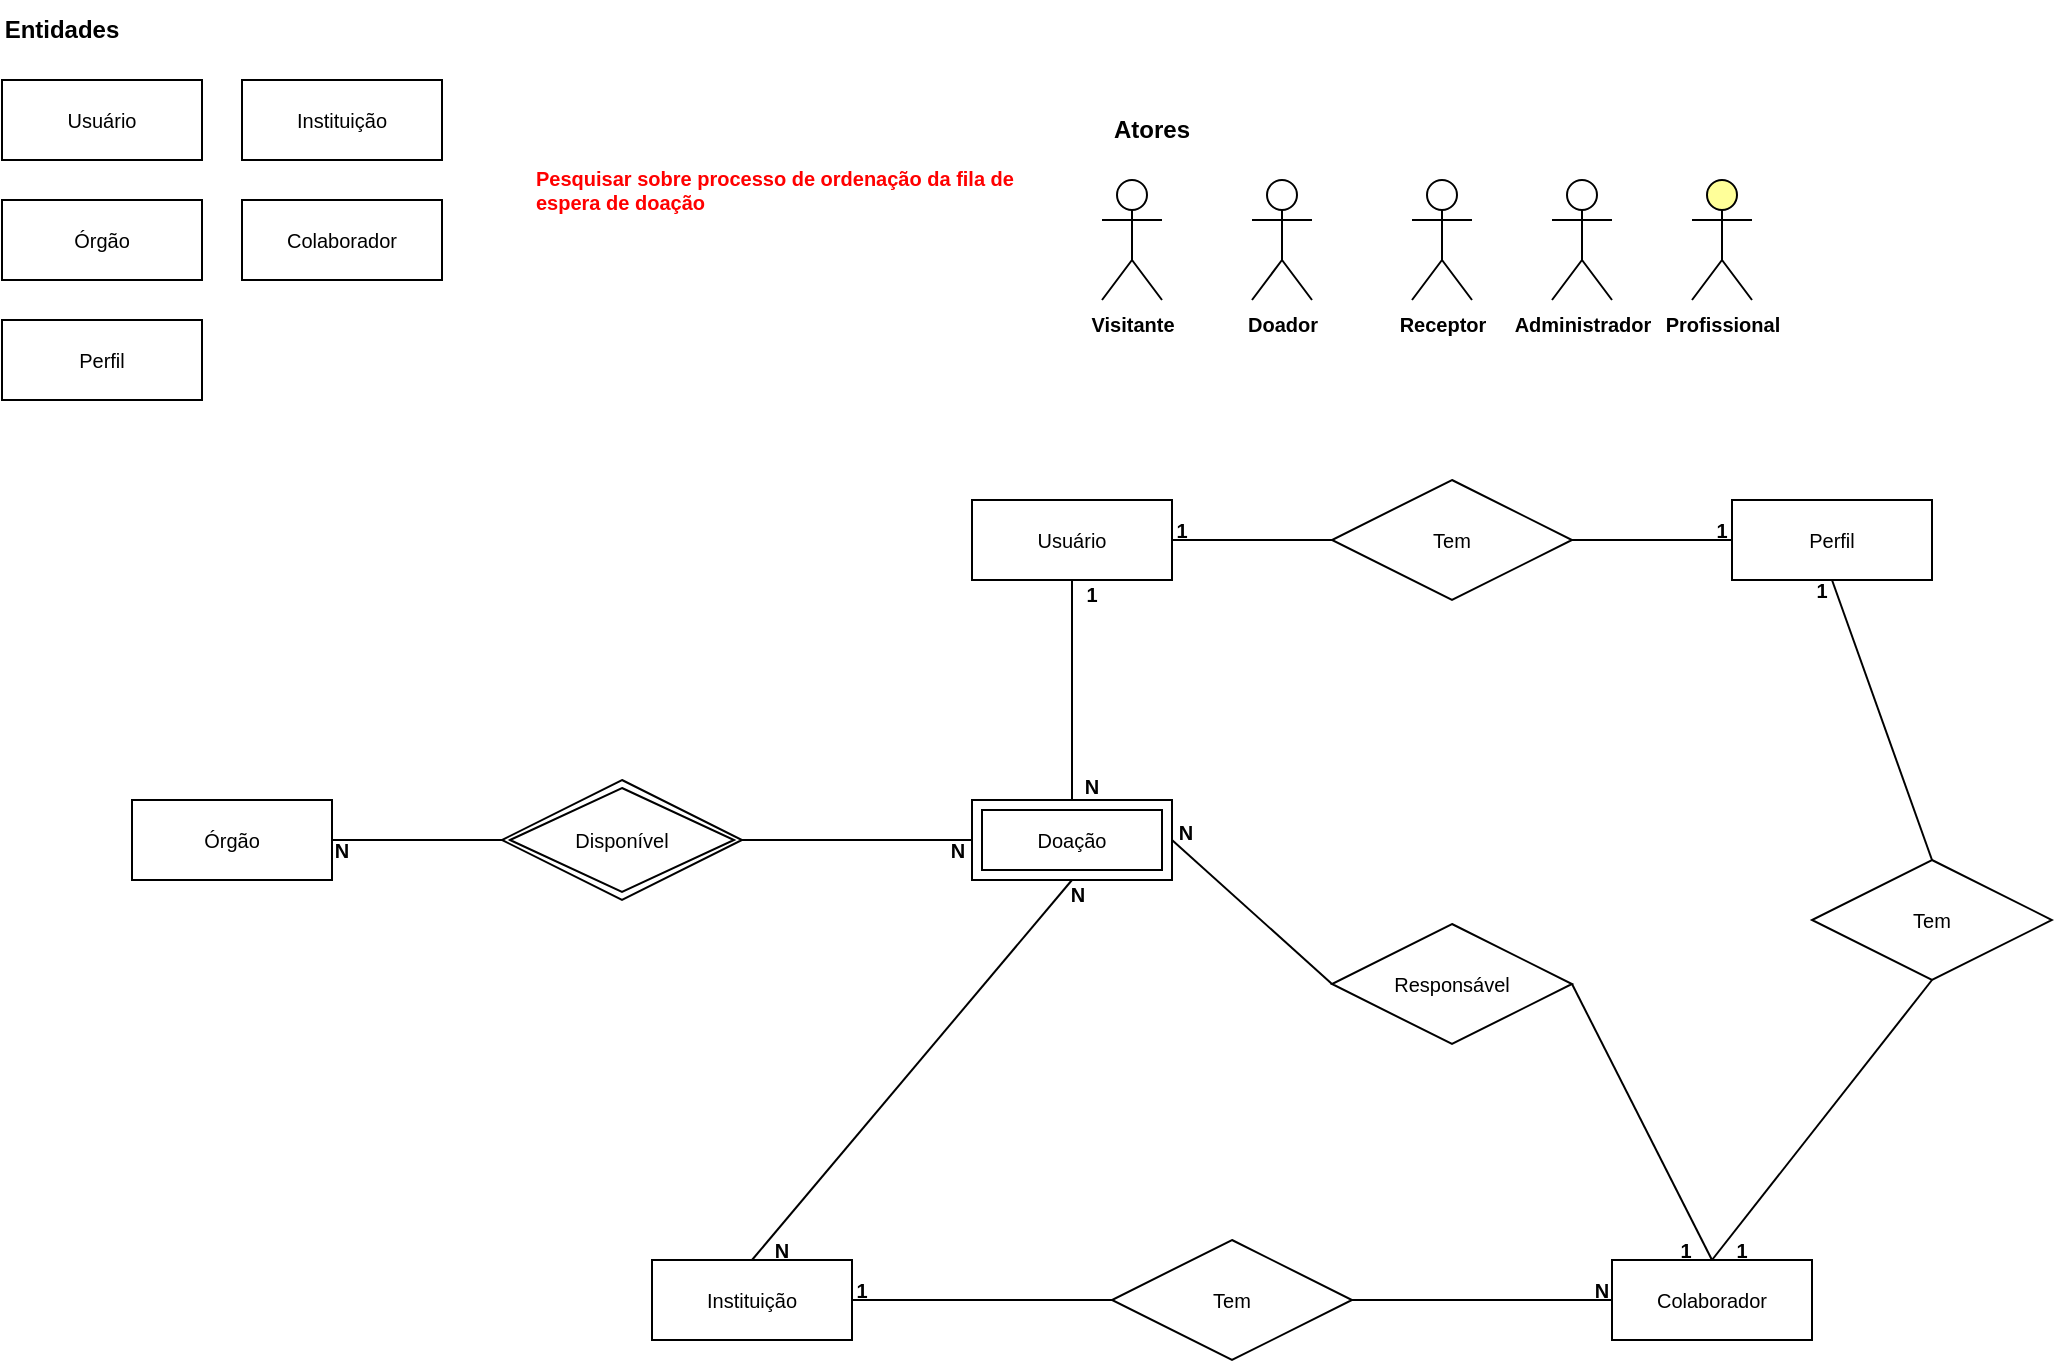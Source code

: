<mxfile version="16.2.6" type="device"><diagram id="rfkdl7ZcGCs_9N7UyjgL" name="DER"><mxGraphModel dx="1112" dy="430" grid="1" gridSize="10" guides="1" tooltips="1" connect="1" arrows="1" fold="1" page="1" pageScale="1" pageWidth="1169" pageHeight="827" math="0" shadow="0"><root><mxCell id="0"/><mxCell id="1" parent="0"/><mxCell id="DnL1UHR1x3e198VtSNsZ-6" value="Usuário" style="whiteSpace=wrap;html=1;align=center;fontSize=10;fontFamily=Helvetica;" vertex="1" parent="1"><mxGeometry x="40" y="80" width="100" height="40" as="geometry"/></mxCell><mxCell id="DnL1UHR1x3e198VtSNsZ-7" value="Órgão" style="whiteSpace=wrap;html=1;align=center;fontSize=10;fontFamily=Helvetica;" vertex="1" parent="1"><mxGeometry x="40" y="140" width="100" height="40" as="geometry"/></mxCell><mxCell id="DnL1UHR1x3e198VtSNsZ-8" value="Instituição" style="whiteSpace=wrap;html=1;align=center;fontSize=10;fontFamily=Helvetica;" vertex="1" parent="1"><mxGeometry x="160" y="80" width="100" height="40" as="geometry"/></mxCell><mxCell id="DnL1UHR1x3e198VtSNsZ-10" value="Entidades" style="text;html=1;strokeColor=none;fillColor=none;align=center;verticalAlign=middle;whiteSpace=wrap;rounded=0;fontStyle=1" vertex="1" parent="1"><mxGeometry x="40" y="40" width="60" height="30" as="geometry"/></mxCell><mxCell id="DnL1UHR1x3e198VtSNsZ-11" value="Perfil" style="whiteSpace=wrap;html=1;align=center;fontSize=10;fontFamily=Helvetica;" vertex="1" parent="1"><mxGeometry x="40" y="200" width="100" height="40" as="geometry"/></mxCell><mxCell id="DnL1UHR1x3e198VtSNsZ-12" value="Colaborador" style="whiteSpace=wrap;html=1;align=center;fontSize=10;fontFamily=Helvetica;" vertex="1" parent="1"><mxGeometry x="845" y="670" width="100" height="40" as="geometry"/></mxCell><mxCell id="DnL1UHR1x3e198VtSNsZ-13" value="Usuário" style="whiteSpace=wrap;html=1;align=center;fontSize=10;fontFamily=Helvetica;" vertex="1" parent="1"><mxGeometry x="525" y="290" width="100" height="40" as="geometry"/></mxCell><mxCell id="DnL1UHR1x3e198VtSNsZ-15" value="" style="endArrow=none;html=1;rounded=0;fontFamily=Helvetica;fontSize=10;exitX=1;exitY=0.5;exitDx=0;exitDy=0;entryX=0;entryY=0.5;entryDx=0;entryDy=0;" edge="1" parent="1" source="DnL1UHR1x3e198VtSNsZ-13" target="DnL1UHR1x3e198VtSNsZ-17"><mxGeometry relative="1" as="geometry"><mxPoint x="765" y="380" as="sourcePoint"/><mxPoint x="725" y="310" as="targetPoint"/></mxGeometry></mxCell><mxCell id="DnL1UHR1x3e198VtSNsZ-16" value="Perfil" style="whiteSpace=wrap;html=1;align=center;fontSize=10;fontFamily=Helvetica;" vertex="1" parent="1"><mxGeometry x="905" y="290" width="100" height="40" as="geometry"/></mxCell><mxCell id="DnL1UHR1x3e198VtSNsZ-17" value="Tem" style="shape=rhombus;perimeter=rhombusPerimeter;whiteSpace=wrap;html=1;align=center;fontFamily=Helvetica;fontSize=10;" vertex="1" parent="1"><mxGeometry x="705" y="280" width="120" height="60" as="geometry"/></mxCell><mxCell id="DnL1UHR1x3e198VtSNsZ-18" value="" style="endArrow=none;html=1;rounded=0;fontFamily=Helvetica;fontSize=10;exitX=1;exitY=0.5;exitDx=0;exitDy=0;entryX=0;entryY=0.5;entryDx=0;entryDy=0;" edge="1" parent="1" source="DnL1UHR1x3e198VtSNsZ-17" target="DnL1UHR1x3e198VtSNsZ-16"><mxGeometry relative="1" as="geometry"><mxPoint x="615" y="320" as="sourcePoint"/><mxPoint x="925" y="310" as="targetPoint"/></mxGeometry></mxCell><mxCell id="DnL1UHR1x3e198VtSNsZ-20" value="Tem" style="shape=rhombus;perimeter=rhombusPerimeter;whiteSpace=wrap;html=1;align=center;fontFamily=Helvetica;fontSize=10;" vertex="1" parent="1"><mxGeometry x="945" y="470" width="120" height="60" as="geometry"/></mxCell><mxCell id="DnL1UHR1x3e198VtSNsZ-21" value="" style="endArrow=none;html=1;rounded=0;fontFamily=Helvetica;fontSize=10;exitX=0.5;exitY=0;exitDx=0;exitDy=0;entryX=0.5;entryY=1;entryDx=0;entryDy=0;" edge="1" parent="1" source="DnL1UHR1x3e198VtSNsZ-20" target="DnL1UHR1x3e198VtSNsZ-16"><mxGeometry relative="1" as="geometry"><mxPoint x="825" y="320" as="sourcePoint"/><mxPoint x="915" y="320" as="targetPoint"/></mxGeometry></mxCell><mxCell id="DnL1UHR1x3e198VtSNsZ-22" value="" style="endArrow=none;html=1;rounded=0;fontFamily=Helvetica;fontSize=10;exitX=0.5;exitY=0;exitDx=0;exitDy=0;entryX=0.5;entryY=1;entryDx=0;entryDy=0;" edge="1" parent="1" source="DnL1UHR1x3e198VtSNsZ-12" target="DnL1UHR1x3e198VtSNsZ-20"><mxGeometry relative="1" as="geometry"><mxPoint x="965" y="410" as="sourcePoint"/><mxPoint x="965" y="340" as="targetPoint"/></mxGeometry></mxCell><mxCell id="DnL1UHR1x3e198VtSNsZ-29" value="Instituição" style="whiteSpace=wrap;html=1;align=center;fontSize=10;fontFamily=Helvetica;" vertex="1" parent="1"><mxGeometry x="365" y="670" width="100" height="40" as="geometry"/></mxCell><mxCell id="DnL1UHR1x3e198VtSNsZ-33" value="Tem" style="shape=rhombus;perimeter=rhombusPerimeter;whiteSpace=wrap;html=1;align=center;fontFamily=Helvetica;fontSize=10;" vertex="1" parent="1"><mxGeometry x="595" y="660" width="120" height="60" as="geometry"/></mxCell><mxCell id="DnL1UHR1x3e198VtSNsZ-34" value="" style="endArrow=none;html=1;rounded=0;fontFamily=Helvetica;fontSize=10;exitX=1;exitY=0.5;exitDx=0;exitDy=0;entryX=0;entryY=0.5;entryDx=0;entryDy=0;" edge="1" parent="1" target="DnL1UHR1x3e198VtSNsZ-33" source="DnL1UHR1x3e198VtSNsZ-29"><mxGeometry relative="1" as="geometry"><mxPoint x="605" y="550" as="sourcePoint"/><mxPoint x="565" y="470" as="targetPoint"/></mxGeometry></mxCell><mxCell id="DnL1UHR1x3e198VtSNsZ-35" value="" style="endArrow=none;html=1;rounded=0;fontFamily=Helvetica;fontSize=10;entryX=0;entryY=0.5;entryDx=0;entryDy=0;" edge="1" parent="1" source="DnL1UHR1x3e198VtSNsZ-33" target="DnL1UHR1x3e198VtSNsZ-12"><mxGeometry relative="1" as="geometry"><mxPoint x="615" y="560" as="sourcePoint"/><mxPoint x="865" y="550" as="targetPoint"/></mxGeometry></mxCell><mxCell id="DnL1UHR1x3e198VtSNsZ-36" value="Órgão" style="whiteSpace=wrap;html=1;align=center;fontSize=10;fontFamily=Helvetica;" vertex="1" parent="1"><mxGeometry x="105" y="440" width="100" height="40" as="geometry"/></mxCell><mxCell id="DnL1UHR1x3e198VtSNsZ-37" value="Doação" style="shape=ext;margin=3;double=1;whiteSpace=wrap;html=1;align=center;fontFamily=Helvetica;fontSize=10;" vertex="1" parent="1"><mxGeometry x="525" y="440" width="100" height="40" as="geometry"/></mxCell><mxCell id="DnL1UHR1x3e198VtSNsZ-39" value="" style="endArrow=none;html=1;rounded=0;fontFamily=Helvetica;fontSize=10;exitX=1;exitY=0.5;exitDx=0;exitDy=0;entryX=0;entryY=0.5;entryDx=0;entryDy=0;" edge="1" parent="1" source="DnL1UHR1x3e198VtSNsZ-47" target="DnL1UHR1x3e198VtSNsZ-37"><mxGeometry relative="1" as="geometry"><mxPoint x="425" y="460" as="sourcePoint"/><mxPoint x="715" y="320" as="targetPoint"/></mxGeometry></mxCell><mxCell id="DnL1UHR1x3e198VtSNsZ-40" value="" style="endArrow=none;html=1;rounded=0;fontFamily=Helvetica;fontSize=10;exitX=1;exitY=0.5;exitDx=0;exitDy=0;entryX=0;entryY=0.5;entryDx=0;entryDy=0;" edge="1" parent="1" source="DnL1UHR1x3e198VtSNsZ-36" target="DnL1UHR1x3e198VtSNsZ-47"><mxGeometry relative="1" as="geometry"><mxPoint x="435" y="470" as="sourcePoint"/><mxPoint x="250" y="460" as="targetPoint"/></mxGeometry></mxCell><mxCell id="DnL1UHR1x3e198VtSNsZ-41" value="" style="endArrow=none;html=1;rounded=0;fontFamily=Helvetica;fontSize=10;exitX=0.5;exitY=1;exitDx=0;exitDy=0;entryX=0.5;entryY=0;entryDx=0;entryDy=0;" edge="1" parent="1" source="DnL1UHR1x3e198VtSNsZ-13" target="DnL1UHR1x3e198VtSNsZ-37"><mxGeometry relative="1" as="geometry"><mxPoint x="435" y="470" as="sourcePoint"/><mxPoint x="535" y="470" as="targetPoint"/></mxGeometry></mxCell><mxCell id="DnL1UHR1x3e198VtSNsZ-42" value="" style="endArrow=none;html=1;rounded=0;fontFamily=Helvetica;fontSize=10;exitX=0.5;exitY=1;exitDx=0;exitDy=0;entryX=0.5;entryY=0;entryDx=0;entryDy=0;" edge="1" parent="1" source="DnL1UHR1x3e198VtSNsZ-37" target="DnL1UHR1x3e198VtSNsZ-29"><mxGeometry relative="1" as="geometry"><mxPoint x="585" y="340" as="sourcePoint"/><mxPoint x="585" y="450" as="targetPoint"/></mxGeometry></mxCell><mxCell id="DnL1UHR1x3e198VtSNsZ-43" value="Responsável" style="shape=rhombus;perimeter=rhombusPerimeter;whiteSpace=wrap;html=1;align=center;fontFamily=Helvetica;fontSize=10;" vertex="1" parent="1"><mxGeometry x="705" y="502" width="120" height="60" as="geometry"/></mxCell><mxCell id="DnL1UHR1x3e198VtSNsZ-44" value="" style="endArrow=none;html=1;rounded=0;fontFamily=Helvetica;fontSize=10;entryX=0.5;entryY=0;entryDx=0;entryDy=0;exitX=1;exitY=0.5;exitDx=0;exitDy=0;" edge="1" parent="1" source="DnL1UHR1x3e198VtSNsZ-43" target="DnL1UHR1x3e198VtSNsZ-12"><mxGeometry relative="1" as="geometry"><mxPoint x="725" y="700" as="sourcePoint"/><mxPoint x="855" y="700" as="targetPoint"/></mxGeometry></mxCell><mxCell id="DnL1UHR1x3e198VtSNsZ-45" value="" style="endArrow=none;html=1;rounded=0;fontFamily=Helvetica;fontSize=10;entryX=0;entryY=0.5;entryDx=0;entryDy=0;exitX=1;exitY=0.5;exitDx=0;exitDy=0;" edge="1" parent="1" source="DnL1UHR1x3e198VtSNsZ-37" target="DnL1UHR1x3e198VtSNsZ-43"><mxGeometry relative="1" as="geometry"><mxPoint x="795" y="570" as="sourcePoint"/><mxPoint x="905" y="680" as="targetPoint"/></mxGeometry></mxCell><mxCell id="DnL1UHR1x3e198VtSNsZ-46" value="Colaborador" style="whiteSpace=wrap;html=1;align=center;fontSize=10;fontFamily=Helvetica;" vertex="1" parent="1"><mxGeometry x="160" y="140" width="100" height="40" as="geometry"/></mxCell><mxCell id="DnL1UHR1x3e198VtSNsZ-47" value="Disponível" style="shape=rhombus;double=1;perimeter=rhombusPerimeter;whiteSpace=wrap;html=1;align=center;fontFamily=Helvetica;fontSize=10;" vertex="1" parent="1"><mxGeometry x="290" y="430" width="120" height="60" as="geometry"/></mxCell><mxCell id="DnL1UHR1x3e198VtSNsZ-48" value="Visitante" style="shape=umlActor;html=1;verticalLabelPosition=bottom;verticalAlign=top;align=center;fontFamily=Helvetica;fontSize=10;fontStyle=1" vertex="1" parent="1"><mxGeometry x="590" y="130" width="30" height="60" as="geometry"/></mxCell><mxCell id="DnL1UHR1x3e198VtSNsZ-49" value="Doador" style="shape=umlActor;html=1;verticalLabelPosition=bottom;verticalAlign=top;align=center;fontFamily=Helvetica;fontSize=10;fontStyle=1" vertex="1" parent="1"><mxGeometry x="665" y="130" width="30" height="60" as="geometry"/></mxCell><mxCell id="DnL1UHR1x3e198VtSNsZ-52" value="Receptor" style="shape=umlActor;html=1;verticalLabelPosition=bottom;verticalAlign=top;align=center;fontFamily=Helvetica;fontSize=10;fontStyle=1" vertex="1" parent="1"><mxGeometry x="745" y="130" width="30" height="60" as="geometry"/></mxCell><mxCell id="DnL1UHR1x3e198VtSNsZ-53" value="Administrador" style="shape=umlActor;html=1;verticalLabelPosition=bottom;verticalAlign=top;align=center;fontFamily=Helvetica;fontSize=10;fontStyle=1" vertex="1" parent="1"><mxGeometry x="815" y="130" width="30" height="60" as="geometry"/></mxCell><mxCell id="DnL1UHR1x3e198VtSNsZ-54" value="Profissional" style="shape=umlActor;html=1;verticalLabelPosition=bottom;verticalAlign=top;align=center;fontFamily=Helvetica;fontSize=10;fillColor=#FFFF99;fontStyle=1" vertex="1" parent="1"><mxGeometry x="885" y="130" width="30" height="60" as="geometry"/></mxCell><mxCell id="DnL1UHR1x3e198VtSNsZ-56" value="Atores" style="text;html=1;strokeColor=none;fillColor=none;align=center;verticalAlign=middle;whiteSpace=wrap;rounded=0;fontStyle=1" vertex="1" parent="1"><mxGeometry x="585" y="90" width="60" height="30" as="geometry"/></mxCell><mxCell id="DnL1UHR1x3e198VtSNsZ-58" value="1" style="text;html=1;strokeColor=none;fillColor=none;align=center;verticalAlign=middle;whiteSpace=wrap;rounded=0;fontFamily=Helvetica;fontSize=10;fontStyle=1" vertex="1" parent="1"><mxGeometry x="880" y="650" width="60" height="30" as="geometry"/></mxCell><mxCell id="DnL1UHR1x3e198VtSNsZ-59" value="1" style="text;html=1;strokeColor=none;fillColor=none;align=center;verticalAlign=middle;whiteSpace=wrap;rounded=0;fontFamily=Helvetica;fontSize=10;fontStyle=1" vertex="1" parent="1"><mxGeometry x="600" y="290" width="60" height="30" as="geometry"/></mxCell><mxCell id="DnL1UHR1x3e198VtSNsZ-60" value="1" style="text;html=1;strokeColor=none;fillColor=none;align=center;verticalAlign=middle;whiteSpace=wrap;rounded=0;fontFamily=Helvetica;fontSize=10;fontStyle=1" vertex="1" parent="1"><mxGeometry x="920" y="320" width="60" height="30" as="geometry"/></mxCell><mxCell id="DnL1UHR1x3e198VtSNsZ-61" value="1" style="text;html=1;strokeColor=none;fillColor=none;align=center;verticalAlign=middle;whiteSpace=wrap;rounded=0;fontFamily=Helvetica;fontSize=10;fontStyle=1" vertex="1" parent="1"><mxGeometry x="440" y="670" width="60" height="30" as="geometry"/></mxCell><mxCell id="DnL1UHR1x3e198VtSNsZ-62" value="N" style="text;html=1;strokeColor=none;fillColor=none;align=center;verticalAlign=middle;whiteSpace=wrap;rounded=0;fontFamily=Helvetica;fontSize=10;fontStyle=1" vertex="1" parent="1"><mxGeometry x="810" y="670" width="60" height="30" as="geometry"/></mxCell><mxCell id="DnL1UHR1x3e198VtSNsZ-63" value="N" style="text;html=1;strokeColor=none;fillColor=none;align=center;verticalAlign=middle;whiteSpace=wrap;rounded=0;fontFamily=Helvetica;fontSize=10;fontStyle=1" vertex="1" parent="1"><mxGeometry x="400" y="650" width="60" height="30" as="geometry"/></mxCell><mxCell id="DnL1UHR1x3e198VtSNsZ-64" value="N" style="text;html=1;strokeColor=none;fillColor=none;align=center;verticalAlign=middle;whiteSpace=wrap;rounded=0;fontFamily=Helvetica;fontSize=10;fontStyle=1" vertex="1" parent="1"><mxGeometry x="548" y="472" width="60" height="30" as="geometry"/></mxCell><mxCell id="DnL1UHR1x3e198VtSNsZ-65" value="N" style="text;html=1;strokeColor=none;fillColor=none;align=center;verticalAlign=middle;whiteSpace=wrap;rounded=0;fontFamily=Helvetica;fontSize=10;fontStyle=1" vertex="1" parent="1"><mxGeometry x="488" y="450" width="60" height="30" as="geometry"/></mxCell><mxCell id="DnL1UHR1x3e198VtSNsZ-66" value="N" style="text;html=1;strokeColor=none;fillColor=none;align=center;verticalAlign=middle;whiteSpace=wrap;rounded=0;fontFamily=Helvetica;fontSize=10;fontStyle=1" vertex="1" parent="1"><mxGeometry x="180" y="450" width="60" height="30" as="geometry"/></mxCell><mxCell id="DnL1UHR1x3e198VtSNsZ-67" value="N" style="text;html=1;strokeColor=none;fillColor=none;align=center;verticalAlign=middle;whiteSpace=wrap;rounded=0;fontFamily=Helvetica;fontSize=10;fontStyle=1" vertex="1" parent="1"><mxGeometry x="602" y="441" width="60" height="30" as="geometry"/></mxCell><mxCell id="DnL1UHR1x3e198VtSNsZ-68" value="1" style="text;html=1;strokeColor=none;fillColor=none;align=center;verticalAlign=middle;whiteSpace=wrap;rounded=0;fontFamily=Helvetica;fontSize=10;fontStyle=1" vertex="1" parent="1"><mxGeometry x="852" y="650" width="60" height="30" as="geometry"/></mxCell><mxCell id="DnL1UHR1x3e198VtSNsZ-69" value="N" style="text;html=1;strokeColor=none;fillColor=none;align=center;verticalAlign=middle;whiteSpace=wrap;rounded=0;fontFamily=Helvetica;fontSize=10;fontStyle=1" vertex="1" parent="1"><mxGeometry x="555" y="418" width="60" height="30" as="geometry"/></mxCell><mxCell id="DnL1UHR1x3e198VtSNsZ-70" value="1" style="text;html=1;strokeColor=none;fillColor=none;align=center;verticalAlign=middle;whiteSpace=wrap;rounded=0;fontFamily=Helvetica;fontSize=10;fontStyle=1" vertex="1" parent="1"><mxGeometry x="555" y="322" width="60" height="30" as="geometry"/></mxCell><mxCell id="DnL1UHR1x3e198VtSNsZ-71" value="1" style="text;html=1;strokeColor=none;fillColor=none;align=center;verticalAlign=middle;whiteSpace=wrap;rounded=0;fontFamily=Helvetica;fontSize=10;fontStyle=1" vertex="1" parent="1"><mxGeometry x="870" y="290" width="60" height="30" as="geometry"/></mxCell><mxCell id="DnL1UHR1x3e198VtSNsZ-72" value="Pesquisar sobre processo de ordenação da fila de espera de doação" style="text;html=1;strokeColor=none;fillColor=none;align=left;verticalAlign=middle;whiteSpace=wrap;rounded=0;fontFamily=Helvetica;fontSize=10;fontStyle=1;fontColor=#FF0000;" vertex="1" parent="1"><mxGeometry x="305" y="120" width="245" height="30" as="geometry"/></mxCell></root></mxGraphModel></diagram></mxfile>